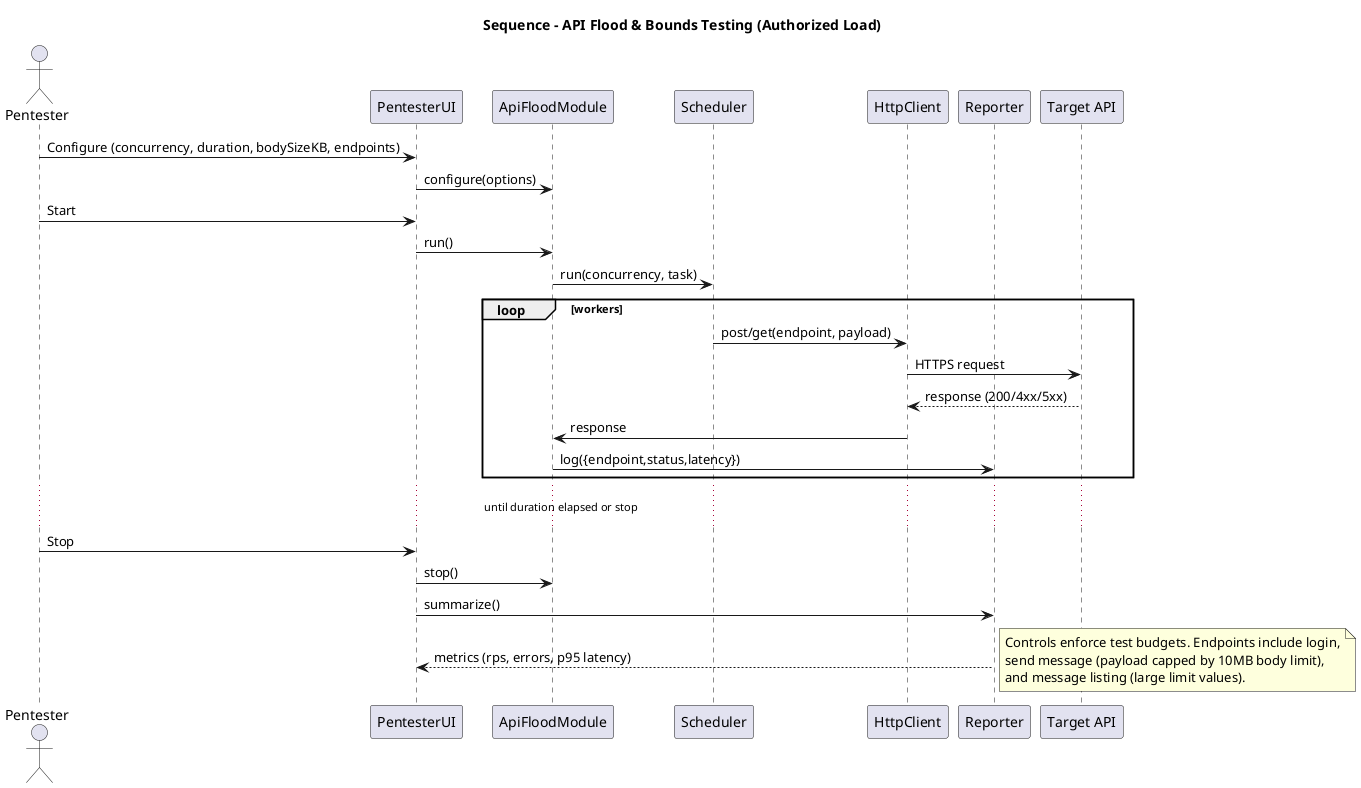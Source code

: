 @startuml aclient_seq_api_flood
title Sequence – API Flood & Bounds Testing (Authorized Load)

actor Pentester as PT
participant "PentesterUI" as UI
participant "ApiFloodModule" as FM
participant "Scheduler" as S
participant "HttpClient" as HTTP
participant "Reporter" as R
participant "Target API" as API

PT -> UI: Configure (concurrency, duration, bodySizeKB, endpoints)
UI -> FM: configure(options)
PT -> UI: Start
UI -> FM: run()
FM -> S: run(concurrency, task)
loop workers
  S -> HTTP: post/get(endpoint, payload)
  HTTP -> API: HTTPS request
  API --> HTTP: response (200/4xx/5xx)
  HTTP -> FM: response
  FM -> R: log({endpoint,status,latency})
end
... until duration elapsed or stop ...
PT -> UI: Stop
UI -> FM: stop()
UI -> R: summarize()
R --> UI: metrics (rps, errors, p95 latency)

note right
 Controls enforce test budgets. Endpoints include login,
 send message (payload capped by 10MB body limit),
 and message listing (large limit values).
end note

@enduml
